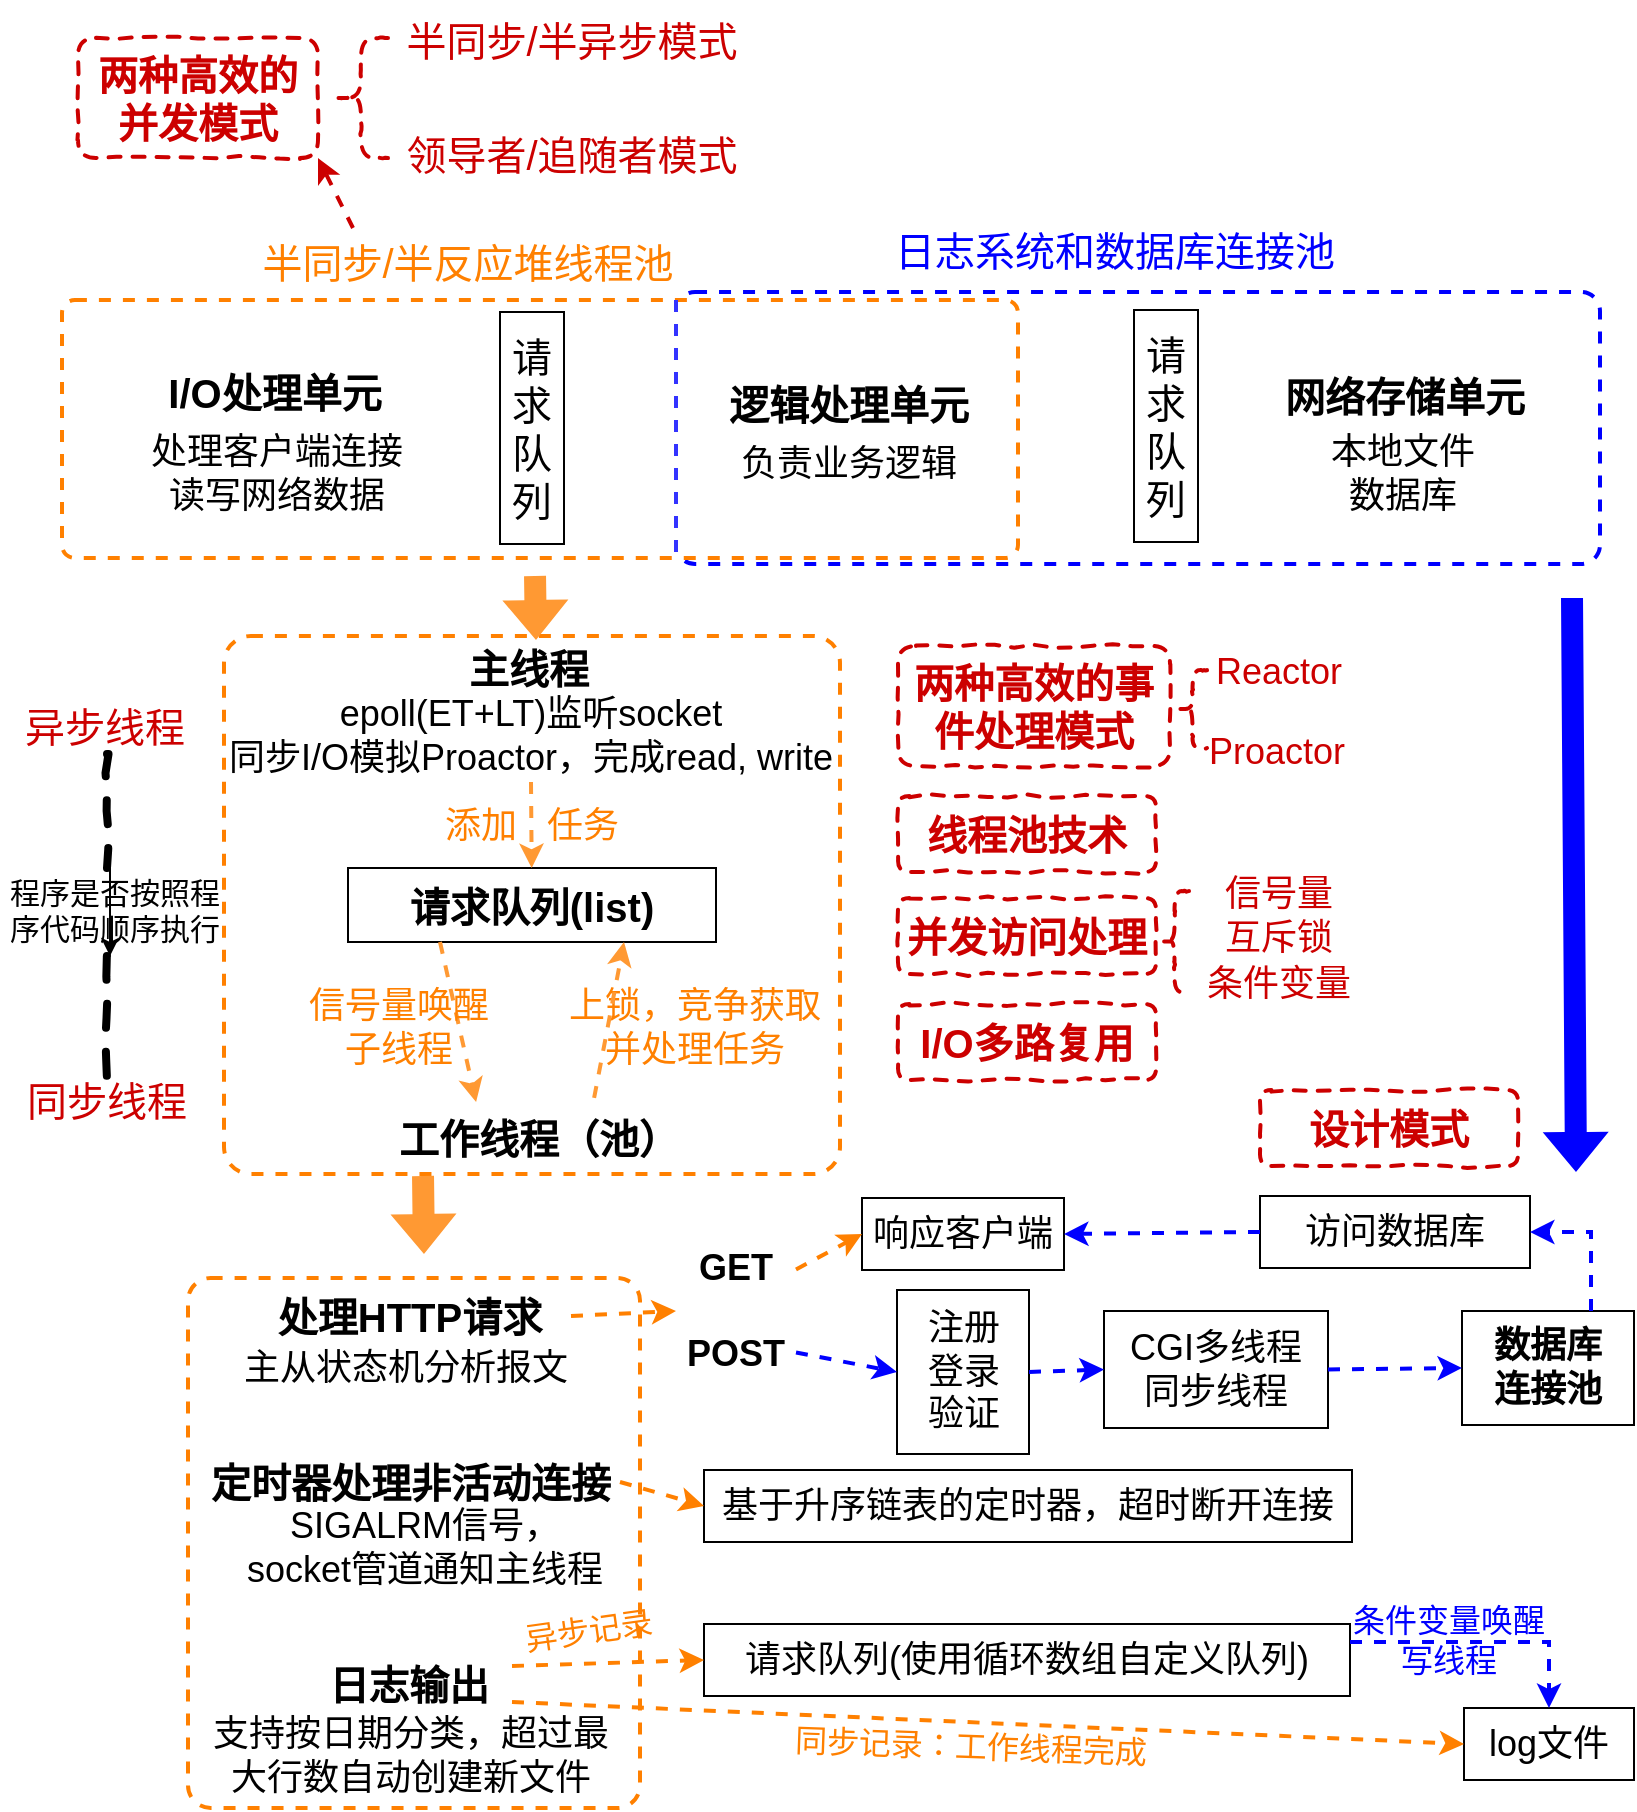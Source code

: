 <mxfile version="20.0.4" type="github">
  <diagram id="v8hTpokYwNXpzIlPlH0_" name="Page-1">
    <mxGraphModel dx="2249" dy="761" grid="0" gridSize="10" guides="1" tooltips="1" connect="1" arrows="1" fold="1" page="1" pageScale="1" pageWidth="827" pageHeight="1169" math="0" shadow="0">
      <root>
        <mxCell id="0" />
        <mxCell id="1" parent="0" />
        <mxCell id="amvjW9r1WKbjVWtIjcH6-35" value="" style="rounded=1;whiteSpace=wrap;html=1;fontSize=20;arcSize=5;dashed=1;strokeWidth=2;strokeColor=#FF8000;" parent="1" vertex="1">
          <mxGeometry x="-733" y="686" width="226" height="265" as="geometry" />
        </mxCell>
        <mxCell id="amvjW9r1WKbjVWtIjcH6-29" value="" style="rounded=1;whiteSpace=wrap;html=1;fontSize=20;arcSize=5;dashed=1;strokeWidth=2;strokeColor=#FF8000;" parent="1" vertex="1">
          <mxGeometry x="-715" y="365" width="308" height="269" as="geometry" />
        </mxCell>
        <mxCell id="amvjW9r1WKbjVWtIjcH6-7" value="" style="rounded=1;whiteSpace=wrap;html=1;fontSize=20;arcSize=7;dashed=1;strokeWidth=2;strokeColor=#0000FF;" parent="1" vertex="1">
          <mxGeometry x="-489" y="193" width="462" height="136" as="geometry" />
        </mxCell>
        <mxCell id="amvjW9r1WKbjVWtIjcH6-6" value="" style="rounded=1;whiteSpace=wrap;html=1;fontSize=20;arcSize=5;dashed=1;strokeWidth=2;strokeColor=#FF8000;" parent="1" vertex="1">
          <mxGeometry x="-796" y="197" width="478" height="129" as="geometry" />
        </mxCell>
        <mxCell id="amvjW9r1WKbjVWtIjcH6-1" value="I/O处理单元" style="rounded=0;whiteSpace=wrap;html=1;fontStyle=1;fontSize=20;strokeColor=none;fillColor=none;flipH=1;" parent="1" vertex="1">
          <mxGeometry x="-762" y="214.5" width="145" height="57" as="geometry" />
        </mxCell>
        <mxCell id="amvjW9r1WKbjVWtIjcH6-2" value="逻辑处理单元" style="rounded=0;whiteSpace=wrap;html=1;fontStyle=1;fontSize=20;strokeColor=none;fillColor=none;flipH=1;" parent="1" vertex="1">
          <mxGeometry x="-475" y="220" width="145" height="57" as="geometry" />
        </mxCell>
        <mxCell id="amvjW9r1WKbjVWtIjcH6-3" value="网络存储单元" style="rounded=0;whiteSpace=wrap;html=1;fontStyle=1;fontSize=20;strokeColor=none;fillColor=none;flipH=1;" parent="1" vertex="1">
          <mxGeometry x="-197" y="216" width="145" height="57" as="geometry" />
        </mxCell>
        <mxCell id="amvjW9r1WKbjVWtIjcH6-4" value="&lt;font style=&quot;font-size: 20px;&quot;&gt;请求队列&lt;/font&gt;" style="rounded=0;whiteSpace=wrap;html=1;fontSize=20;" parent="1" vertex="1">
          <mxGeometry x="-577" y="203" width="32" height="116" as="geometry" />
        </mxCell>
        <mxCell id="amvjW9r1WKbjVWtIjcH6-5" value="&lt;font style=&quot;font-size: 20px;&quot;&gt;请求队列&lt;/font&gt;" style="rounded=0;whiteSpace=wrap;html=1;fontSize=20;" parent="1" vertex="1">
          <mxGeometry x="-260" y="202" width="32" height="116" as="geometry" />
        </mxCell>
        <mxCell id="amvjW9r1WKbjVWtIjcH6-8" value="" style="endArrow=none;html=1;rounded=0;fontSize=20;dashed=1;strokeWidth=2;strokeColor=#3333FF;" parent="1" edge="1">
          <mxGeometry width="50" height="50" relative="1" as="geometry">
            <mxPoint x="-489" y="323" as="sourcePoint" />
            <mxPoint x="-489" y="197" as="targetPoint" />
          </mxGeometry>
        </mxCell>
        <mxCell id="amvjW9r1WKbjVWtIjcH6-9" value="半同步/半反应堆线程池" style="rounded=0;whiteSpace=wrap;html=1;dashed=1;fontSize=20;strokeColor=none;strokeWidth=2;fillColor=none;fontColor=#FF8000;" parent="1" vertex="1">
          <mxGeometry x="-708" y="161" width="230" height="33" as="geometry" />
        </mxCell>
        <mxCell id="amvjW9r1WKbjVWtIjcH6-11" value="日志系统和数据库连接池" style="rounded=0;whiteSpace=wrap;html=1;dashed=1;fontSize=20;strokeColor=none;strokeWidth=2;fillColor=none;fontColor=#0000FF;" parent="1" vertex="1">
          <mxGeometry x="-395" y="155" width="251" height="33" as="geometry" />
        </mxCell>
        <mxCell id="amvjW9r1WKbjVWtIjcH6-12" value="" style="endArrow=classic;html=1;rounded=0;dashed=1;fontSize=20;fontColor=#CC0000;strokeColor=#CC0000;strokeWidth=2;exitX=0.25;exitY=0;exitDx=0;exitDy=0;entryX=1;entryY=1;entryDx=0;entryDy=0;" parent="1" source="amvjW9r1WKbjVWtIjcH6-9" target="amvjW9r1WKbjVWtIjcH6-13" edge="1">
          <mxGeometry width="50" height="50" relative="1" as="geometry">
            <mxPoint x="-582" y="131" as="sourcePoint" />
            <mxPoint x="-617" y="51" as="targetPoint" />
          </mxGeometry>
        </mxCell>
        <mxCell id="amvjW9r1WKbjVWtIjcH6-13" value="两种高效的并发模式" style="rounded=1;whiteSpace=wrap;html=1;dashed=1;fontSize=20;fontColor=#CC0000;strokeColor=#CC0000;strokeWidth=2;fillColor=none;comic=1;fontStyle=1" parent="1" vertex="1">
          <mxGeometry x="-788" y="66" width="120" height="60" as="geometry" />
        </mxCell>
        <mxCell id="amvjW9r1WKbjVWtIjcH6-14" value="" style="shape=curlyBracket;whiteSpace=wrap;html=1;rounded=1;dashed=1;comic=1;fontSize=20;fontColor=#CC0000;strokeColor=#CC0000;strokeWidth=2;fillColor=none;" parent="1" vertex="1">
          <mxGeometry x="-660" y="66" width="27" height="60" as="geometry" />
        </mxCell>
        <mxCell id="amvjW9r1WKbjVWtIjcH6-15" value="半同步/半异步模式" style="rounded=0;whiteSpace=wrap;html=1;dashed=1;comic=1;fontSize=20;fontColor=#CC0000;strokeColor=none;strokeWidth=2;fillColor=none;" parent="1" vertex="1">
          <mxGeometry x="-638" y="47" width="194" height="40" as="geometry" />
        </mxCell>
        <mxCell id="amvjW9r1WKbjVWtIjcH6-16" value="领导者/追随者模式" style="rounded=0;whiteSpace=wrap;html=1;dashed=1;comic=1;fontSize=20;fontColor=#CC0000;strokeColor=none;strokeWidth=2;fillColor=none;" parent="1" vertex="1">
          <mxGeometry x="-638" y="104" width="194" height="40" as="geometry" />
        </mxCell>
        <mxCell id="amvjW9r1WKbjVWtIjcH6-17" value="" style="shape=flexArrow;endArrow=classic;html=1;rounded=0;dashed=1;fontSize=20;fontColor=#FF9933;strokeColor=none;strokeWidth=2;fillColor=#FF9933;" parent="1" edge="1">
          <mxGeometry width="50" height="50" relative="1" as="geometry">
            <mxPoint x="-559.5" y="334" as="sourcePoint" />
            <mxPoint x="-559" y="368" as="targetPoint" />
          </mxGeometry>
        </mxCell>
        <mxCell id="amvjW9r1WKbjVWtIjcH6-18" value="主线程" style="rounded=0;whiteSpace=wrap;html=1;fontStyle=1;fontSize=20;strokeColor=none;fillColor=none;flipH=1;" parent="1" vertex="1">
          <mxGeometry x="-634" y="363" width="143" height="36" as="geometry" />
        </mxCell>
        <mxCell id="amvjW9r1WKbjVWtIjcH6-19" value="工作线程（池）" style="rounded=0;whiteSpace=wrap;html=1;fontStyle=1;fontSize=20;strokeColor=none;fillColor=none;flipH=1;" parent="1" vertex="1">
          <mxGeometry x="-650" y="598" width="185" height="36" as="geometry" />
        </mxCell>
        <mxCell id="amvjW9r1WKbjVWtIjcH6-20" value="&lt;font style=&quot;font-size: 20px;&quot;&gt;请求队列(list)&lt;/font&gt;" style="rounded=0;whiteSpace=wrap;html=1;fontSize=20;fontStyle=1" parent="1" vertex="1">
          <mxGeometry x="-653" y="481" width="184" height="37" as="geometry" />
        </mxCell>
        <mxCell id="amvjW9r1WKbjVWtIjcH6-21" value="&lt;font style=&quot;font-size: 18px;&quot;&gt;epoll(ET+LT)监听socket&lt;br&gt;同步I/O模拟Proactor，完成read, write&lt;/font&gt;" style="rounded=0;whiteSpace=wrap;html=1;fontSize=18;fillColor=none;strokeColor=none;" parent="1" vertex="1">
          <mxGeometry x="-714" y="392" width="305" height="46" as="geometry" />
        </mxCell>
        <mxCell id="amvjW9r1WKbjVWtIjcH6-23" value="" style="endArrow=classic;html=1;rounded=0;dashed=1;fontSize=20;fontColor=#FF9933;strokeColor=#FF9933;strokeWidth=2;fillColor=#FF9933;exitX=0.5;exitY=1;exitDx=0;exitDy=0;" parent="1" source="amvjW9r1WKbjVWtIjcH6-21" target="amvjW9r1WKbjVWtIjcH6-20" edge="1">
          <mxGeometry width="50" height="50" relative="1" as="geometry">
            <mxPoint x="-435" y="408" as="sourcePoint" />
            <mxPoint x="-385" y="358" as="targetPoint" />
          </mxGeometry>
        </mxCell>
        <mxCell id="amvjW9r1WKbjVWtIjcH6-24" value="&lt;span style=&quot;font-size: 18px;&quot;&gt;添加&amp;nbsp; &amp;nbsp;任务&lt;/span&gt;" style="rounded=0;whiteSpace=wrap;html=1;fontSize=18;fillColor=none;strokeColor=none;fontColor=#FF8000;" parent="1" vertex="1">
          <mxGeometry x="-666.75" y="443" width="211.5" height="34" as="geometry" />
        </mxCell>
        <mxCell id="amvjW9r1WKbjVWtIjcH6-25" value="" style="endArrow=classic;html=1;rounded=0;dashed=1;fontSize=20;fontColor=#FF9933;strokeColor=#FF9933;strokeWidth=2;fillColor=#FF9933;entryX=0.67;entryY=0;entryDx=0;entryDy=0;exitX=0.25;exitY=1;exitDx=0;exitDy=0;entryPerimeter=0;" parent="1" source="amvjW9r1WKbjVWtIjcH6-20" target="amvjW9r1WKbjVWtIjcH6-19" edge="1">
          <mxGeometry width="50" height="50" relative="1" as="geometry">
            <mxPoint x="-551" y="449" as="sourcePoint" />
            <mxPoint x="-550.992" y="491" as="targetPoint" />
          </mxGeometry>
        </mxCell>
        <mxCell id="amvjW9r1WKbjVWtIjcH6-26" value="&lt;span style=&quot;font-size: 18px;&quot;&gt;信号量唤醒&lt;br style=&quot;font-size: 18px;&quot;&gt;子线程&lt;/span&gt;" style="rounded=0;whiteSpace=wrap;html=1;fontSize=18;fillColor=none;strokeColor=none;fontColor=#FF8000;" parent="1" vertex="1">
          <mxGeometry x="-693" y="531" width="130.5" height="59" as="geometry" />
        </mxCell>
        <mxCell id="amvjW9r1WKbjVWtIjcH6-27" value="&lt;span style=&quot;font-size: 18px;&quot;&gt;上锁，竞争获取并处理任务&lt;/span&gt;" style="rounded=0;whiteSpace=wrap;html=1;fontSize=18;fillColor=none;strokeColor=none;fontColor=#FF8000;" parent="1" vertex="1">
          <mxGeometry x="-545" y="531" width="130.5" height="59" as="geometry" />
        </mxCell>
        <mxCell id="amvjW9r1WKbjVWtIjcH6-28" value="" style="endArrow=classic;html=1;rounded=0;dashed=1;fontSize=20;fontColor=#FF9933;strokeColor=#FF9933;strokeWidth=2;fillColor=#FF9933;entryX=0.75;entryY=1;entryDx=0;entryDy=0;exitX=0.351;exitY=-0.056;exitDx=0;exitDy=0;exitPerimeter=0;" parent="1" source="amvjW9r1WKbjVWtIjcH6-19" target="amvjW9r1WKbjVWtIjcH6-20" edge="1">
          <mxGeometry width="50" height="50" relative="1" as="geometry">
            <mxPoint x="-597" y="528" as="sourcePoint" />
            <mxPoint x="-587.25" y="607" as="targetPoint" />
          </mxGeometry>
        </mxCell>
        <mxCell id="amvjW9r1WKbjVWtIjcH6-30" value="异步线程" style="rounded=0;whiteSpace=wrap;html=1;dashed=1;comic=1;fontSize=20;fontColor=#CC0000;strokeColor=none;strokeWidth=2;fillColor=none;" parent="1" vertex="1">
          <mxGeometry x="-820" y="390" width="91" height="40" as="geometry" />
        </mxCell>
        <mxCell id="amvjW9r1WKbjVWtIjcH6-31" value="同步线程" style="rounded=0;whiteSpace=wrap;html=1;dashed=1;comic=1;fontSize=20;fontColor=#CC0000;strokeColor=none;strokeWidth=2;fillColor=none;" parent="1" vertex="1">
          <mxGeometry x="-819" y="577" width="91" height="40" as="geometry" />
        </mxCell>
        <mxCell id="amvjW9r1WKbjVWtIjcH6-32" value="处理HTTP请求" style="rounded=0;whiteSpace=wrap;html=1;fontStyle=1;fontSize=20;strokeColor=none;fillColor=none;flipH=1;" parent="1" vertex="1">
          <mxGeometry x="-703.5" y="687" width="162" height="36" as="geometry" />
        </mxCell>
        <mxCell id="amvjW9r1WKbjVWtIjcH6-33" value="定时器处理非活动连接" style="rounded=0;whiteSpace=wrap;html=1;fontStyle=1;fontSize=20;strokeColor=none;fillColor=none;flipH=1;" parent="1" vertex="1">
          <mxGeometry x="-726.25" y="770" width="209.25" height="36" as="geometry" />
        </mxCell>
        <mxCell id="amvjW9r1WKbjVWtIjcH6-34" value="日志输出" style="rounded=0;whiteSpace=wrap;html=1;fontStyle=1;fontSize=20;strokeColor=none;fillColor=none;flipH=1;" parent="1" vertex="1">
          <mxGeometry x="-674" y="871" width="103" height="36" as="geometry" />
        </mxCell>
        <mxCell id="amvjW9r1WKbjVWtIjcH6-36" value="" style="shape=flexArrow;endArrow=classic;html=1;rounded=0;dashed=1;fontSize=20;fontColor=#FF9933;strokeColor=none;strokeWidth=2;fillColor=#FF9933;exitX=0.5;exitY=1;exitDx=0;exitDy=0;" parent="1" edge="1">
          <mxGeometry width="50" height="50" relative="1" as="geometry">
            <mxPoint x="-615.5" y="634" as="sourcePoint" />
            <mxPoint x="-615" y="675" as="targetPoint" />
          </mxGeometry>
        </mxCell>
        <mxCell id="amvjW9r1WKbjVWtIjcH6-37" value="" style="endArrow=classic;html=1;rounded=0;dashed=1;fontSize=20;fontColor=#FF8000;strokeColor=#FF8000;strokeWidth=2;fillColor=#FF9933;exitX=1;exitY=0.5;exitDx=0;exitDy=0;entryX=0;entryY=0.5;entryDx=0;entryDy=0;" parent="1" source="amvjW9r1WKbjVWtIjcH6-32" target="amvjW9r1WKbjVWtIjcH6-38" edge="1">
          <mxGeometry width="50" height="50" relative="1" as="geometry">
            <mxPoint x="-410" y="753" as="sourcePoint" />
            <mxPoint x="-475" y="698" as="targetPoint" />
          </mxGeometry>
        </mxCell>
        <mxCell id="amvjW9r1WKbjVWtIjcH6-38" value="GET&lt;br style=&quot;font-size: 18px;&quot;&gt;&lt;br style=&quot;font-size: 18px;&quot;&gt;POST" style="rounded=0;whiteSpace=wrap;html=1;fontStyle=1;fontSize=18;strokeColor=none;fillColor=none;flipH=1;" parent="1" vertex="1">
          <mxGeometry x="-489" y="661" width="60" height="83" as="geometry" />
        </mxCell>
        <mxCell id="amvjW9r1WKbjVWtIjcH6-39" value="访问数据库" style="rounded=0;whiteSpace=wrap;html=1;fontStyle=0;fontSize=18;strokeColor=default;fillColor=none;flipH=1;" parent="1" vertex="1">
          <mxGeometry x="-197" y="645" width="135" height="36" as="geometry" />
        </mxCell>
        <mxCell id="amvjW9r1WKbjVWtIjcH6-40" value="响应客户端" style="rounded=0;whiteSpace=wrap;html=1;fontStyle=0;fontSize=18;strokeColor=default;fillColor=none;flipH=1;" parent="1" vertex="1">
          <mxGeometry x="-396" y="646" width="101" height="36" as="geometry" />
        </mxCell>
        <mxCell id="amvjW9r1WKbjVWtIjcH6-42" value="注册&lt;br style=&quot;font-size: 18px;&quot;&gt;登录&lt;br style=&quot;font-size: 18px;&quot;&gt;验证" style="rounded=0;whiteSpace=wrap;html=1;fontStyle=0;fontSize=18;strokeColor=default;fillColor=none;flipH=1;" parent="1" vertex="1">
          <mxGeometry x="-378.5" y="692" width="66" height="82" as="geometry" />
        </mxCell>
        <mxCell id="amvjW9r1WKbjVWtIjcH6-43" value="CGI多线程&lt;br style=&quot;font-size: 18px;&quot;&gt;同步线程" style="rounded=0;whiteSpace=wrap;html=1;fontStyle=0;fontSize=18;strokeColor=default;fillColor=none;flipH=1;" parent="1" vertex="1">
          <mxGeometry x="-275" y="702.5" width="112" height="58.5" as="geometry" />
        </mxCell>
        <mxCell id="amvjW9r1WKbjVWtIjcH6-44" value="数据库&lt;br style=&quot;font-size: 18px;&quot;&gt;连接池" style="rounded=0;whiteSpace=wrap;html=1;fontStyle=1;fontSize=18;strokeColor=default;fillColor=none;flipH=1;" parent="1" vertex="1">
          <mxGeometry x="-96" y="702.5" width="86" height="57" as="geometry" />
        </mxCell>
        <mxCell id="amvjW9r1WKbjVWtIjcH6-45" value="" style="endArrow=classic;html=1;rounded=0;dashed=1;fontSize=21;fontColor=#FF8000;strokeColor=#FF8000;strokeWidth=2;fillColor=#FF9933;exitX=1;exitY=0.25;exitDx=0;exitDy=0;entryX=0;entryY=0.5;entryDx=0;entryDy=0;" parent="1" source="amvjW9r1WKbjVWtIjcH6-38" target="amvjW9r1WKbjVWtIjcH6-40" edge="1">
          <mxGeometry width="50" height="50" relative="1" as="geometry">
            <mxPoint x="-271" y="563" as="sourcePoint" />
            <mxPoint x="-221" y="513" as="targetPoint" />
          </mxGeometry>
        </mxCell>
        <mxCell id="amvjW9r1WKbjVWtIjcH6-48" value="" style="endArrow=classic;html=1;rounded=0;dashed=1;fontSize=21;fontColor=#FF8000;strokeColor=#0000FF;strokeWidth=2;fillColor=#FF9933;exitX=1;exitY=0.75;exitDx=0;exitDy=0;entryX=0;entryY=0.5;entryDx=0;entryDy=0;" parent="1" source="amvjW9r1WKbjVWtIjcH6-38" target="amvjW9r1WKbjVWtIjcH6-42" edge="1">
          <mxGeometry width="50" height="50" relative="1" as="geometry">
            <mxPoint x="-179" y="577" as="sourcePoint" />
            <mxPoint x="-129" y="527" as="targetPoint" />
          </mxGeometry>
        </mxCell>
        <mxCell id="amvjW9r1WKbjVWtIjcH6-49" value="" style="endArrow=classic;html=1;rounded=0;dashed=1;fontSize=21;fontColor=#FF8000;strokeColor=#0000FF;strokeWidth=2;fillColor=#FF9933;exitX=0;exitY=0.5;exitDx=0;exitDy=0;entryX=1;entryY=0.5;entryDx=0;entryDy=0;" parent="1" source="amvjW9r1WKbjVWtIjcH6-39" target="amvjW9r1WKbjVWtIjcH6-40" edge="1">
          <mxGeometry width="50" height="50" relative="1" as="geometry">
            <mxPoint x="-290" y="571" as="sourcePoint" />
            <mxPoint x="-240" y="521" as="targetPoint" />
          </mxGeometry>
        </mxCell>
        <mxCell id="amvjW9r1WKbjVWtIjcH6-50" value="" style="endArrow=classic;html=1;rounded=0;dashed=1;fontSize=21;fontColor=#FF8000;strokeColor=#0000FF;strokeWidth=2;fillColor=#FF9933;exitX=1;exitY=0.5;exitDx=0;exitDy=0;entryX=0;entryY=0.5;entryDx=0;entryDy=0;" parent="1" source="amvjW9r1WKbjVWtIjcH6-42" target="amvjW9r1WKbjVWtIjcH6-43" edge="1">
          <mxGeometry width="50" height="50" relative="1" as="geometry">
            <mxPoint x="-280" y="581" as="sourcePoint" />
            <mxPoint x="-230" y="531" as="targetPoint" />
          </mxGeometry>
        </mxCell>
        <mxCell id="amvjW9r1WKbjVWtIjcH6-51" value="" style="endArrow=classic;html=1;rounded=0;dashed=1;fontSize=21;fontColor=#FF8000;strokeColor=#0000FF;strokeWidth=2;fillColor=#FF9933;exitX=1;exitY=0.5;exitDx=0;exitDy=0;entryX=0;entryY=0.5;entryDx=0;entryDy=0;" parent="1" source="amvjW9r1WKbjVWtIjcH6-43" target="amvjW9r1WKbjVWtIjcH6-44" edge="1">
          <mxGeometry width="50" height="50" relative="1" as="geometry">
            <mxPoint x="-270" y="591" as="sourcePoint" />
            <mxPoint x="-220" y="541" as="targetPoint" />
          </mxGeometry>
        </mxCell>
        <mxCell id="amvjW9r1WKbjVWtIjcH6-52" value="" style="edgeStyle=segmentEdgeStyle;endArrow=classic;html=1;rounded=0;dashed=1;fontSize=21;fontColor=#FF8000;strokeColor=#0000FF;strokeWidth=2;fillColor=#FF9933;exitX=0.75;exitY=0;exitDx=0;exitDy=0;entryX=1;entryY=0.5;entryDx=0;entryDy=0;" parent="1" source="amvjW9r1WKbjVWtIjcH6-44" target="amvjW9r1WKbjVWtIjcH6-39" edge="1">
          <mxGeometry width="50" height="50" relative="1" as="geometry">
            <mxPoint x="-435" y="563" as="sourcePoint" />
            <mxPoint x="-385" y="513" as="targetPoint" />
            <Array as="points">
              <mxPoint x="-31" y="663" />
            </Array>
          </mxGeometry>
        </mxCell>
        <mxCell id="amvjW9r1WKbjVWtIjcH6-53" value="基于升序链表的定时器，超时断开连接" style="rounded=0;whiteSpace=wrap;html=1;fontStyle=0;fontSize=18;strokeColor=default;fillColor=none;flipH=1;" parent="1" vertex="1">
          <mxGeometry x="-475" y="782" width="324" height="36" as="geometry" />
        </mxCell>
        <mxCell id="amvjW9r1WKbjVWtIjcH6-54" value="" style="endArrow=classic;html=1;rounded=0;dashed=1;fontSize=20;fontColor=#FF8000;strokeColor=#FF8000;strokeWidth=2;fillColor=#FF9933;exitX=1;exitY=0.5;exitDx=0;exitDy=0;entryX=0;entryY=0.5;entryDx=0;entryDy=0;" parent="1" source="amvjW9r1WKbjVWtIjcH6-33" target="amvjW9r1WKbjVWtIjcH6-53" edge="1">
          <mxGeometry width="50" height="50" relative="1" as="geometry">
            <mxPoint x="-531.5" y="715" as="sourcePoint" />
            <mxPoint x="-479" y="712.5" as="targetPoint" />
          </mxGeometry>
        </mxCell>
        <mxCell id="amvjW9r1WKbjVWtIjcH6-55" value="请求队列(使用循环数组自定义队列)" style="rounded=0;whiteSpace=wrap;html=1;fontStyle=0;fontSize=18;strokeColor=default;fillColor=none;flipH=1;" parent="1" vertex="1">
          <mxGeometry x="-475" y="859" width="323" height="36" as="geometry" />
        </mxCell>
        <mxCell id="amvjW9r1WKbjVWtIjcH6-56" value="" style="endArrow=classic;html=1;rounded=0;dashed=1;fontSize=20;fontColor=#FF8000;strokeColor=#FF8000;strokeWidth=2;fillColor=#FF9933;exitX=1;exitY=0.25;exitDx=0;exitDy=0;entryX=0;entryY=0.5;entryDx=0;entryDy=0;" parent="1" source="amvjW9r1WKbjVWtIjcH6-34" target="amvjW9r1WKbjVWtIjcH6-55" edge="1">
          <mxGeometry width="50" height="50" relative="1" as="geometry">
            <mxPoint x="-531.5" y="733" as="sourcePoint" />
            <mxPoint x="-479" y="730.5" as="targetPoint" />
          </mxGeometry>
        </mxCell>
        <mxCell id="amvjW9r1WKbjVWtIjcH6-57" value="&lt;span style=&quot;font-size: 16px;&quot;&gt;异步记录&lt;/span&gt;" style="rounded=0;whiteSpace=wrap;html=1;fontSize=16;fillColor=none;strokeColor=none;fontColor=#FF8000;rotation=352;" parent="1" vertex="1">
          <mxGeometry x="-579" y="845" width="93" height="34" as="geometry" />
        </mxCell>
        <mxCell id="amvjW9r1WKbjVWtIjcH6-58" value="log文件" style="rounded=0;whiteSpace=wrap;html=1;fontStyle=0;fontSize=18;strokeColor=default;fillColor=none;flipH=1;" parent="1" vertex="1">
          <mxGeometry x="-95" y="901" width="85" height="36" as="geometry" />
        </mxCell>
        <mxCell id="amvjW9r1WKbjVWtIjcH6-59" value="" style="edgeStyle=segmentEdgeStyle;endArrow=classic;html=1;rounded=0;dashed=1;fontSize=21;fontColor=#FF8000;strokeColor=#0000FF;strokeWidth=2;fillColor=#FF9933;exitX=1;exitY=0.25;exitDx=0;exitDy=0;entryX=0.5;entryY=0;entryDx=0;entryDy=0;" parent="1" source="amvjW9r1WKbjVWtIjcH6-55" target="amvjW9r1WKbjVWtIjcH6-58" edge="1">
          <mxGeometry width="50" height="50" relative="1" as="geometry">
            <mxPoint x="-435" y="741" as="sourcePoint" />
            <mxPoint x="-385" y="691" as="targetPoint" />
            <Array as="points">
              <mxPoint x="-52" y="868" />
            </Array>
          </mxGeometry>
        </mxCell>
        <mxCell id="amvjW9r1WKbjVWtIjcH6-61" value="&lt;span style=&quot;font-size: 16px;&quot;&gt;条件变量唤醒&lt;br&gt;写线程&lt;/span&gt;" style="rounded=0;whiteSpace=wrap;html=1;fontSize=16;fillColor=none;strokeColor=none;fontColor=#0000FF;" parent="1" vertex="1">
          <mxGeometry x="-171" y="850" width="137" height="34" as="geometry" />
        </mxCell>
        <mxCell id="amvjW9r1WKbjVWtIjcH6-63" value="&lt;span style=&quot;font-size: 16px;&quot;&gt;同步记录：工作线程完成&lt;/span&gt;" style="rounded=0;whiteSpace=wrap;html=1;fontSize=16;fillColor=none;strokeColor=none;fontColor=#FF8000;rotation=2;" parent="1" vertex="1">
          <mxGeometry x="-465" y="903" width="247" height="34" as="geometry" />
        </mxCell>
        <mxCell id="amvjW9r1WKbjVWtIjcH6-65" value="" style="endArrow=classic;html=1;rounded=0;dashed=1;fontSize=20;fontColor=#FF8000;strokeColor=#FF8000;strokeWidth=2;fillColor=#FF9933;exitX=1;exitY=0.75;exitDx=0;exitDy=0;entryX=0;entryY=0.5;entryDx=0;entryDy=0;" parent="1" source="amvjW9r1WKbjVWtIjcH6-34" target="amvjW9r1WKbjVWtIjcH6-58" edge="1">
          <mxGeometry width="50" height="50" relative="1" as="geometry">
            <mxPoint x="-531.5" y="733" as="sourcePoint" />
            <mxPoint x="-479" y="730.5" as="targetPoint" />
          </mxGeometry>
        </mxCell>
        <mxCell id="amvjW9r1WKbjVWtIjcH6-67" value="" style="shape=flexArrow;endArrow=classic;html=1;rounded=0;dashed=1;fontSize=20;fontColor=#FF9933;strokeColor=none;strokeWidth=2;fillColor=#0000FF;" parent="1" edge="1">
          <mxGeometry width="50" height="50" relative="1" as="geometry">
            <mxPoint x="-41" y="345" as="sourcePoint" />
            <mxPoint x="-39" y="634" as="targetPoint" />
          </mxGeometry>
        </mxCell>
        <mxCell id="amvjW9r1WKbjVWtIjcH6-68" value="两种高效的事件处理模式" style="rounded=1;whiteSpace=wrap;html=1;dashed=1;fontSize=20;fontColor=#CC0000;strokeColor=#CC0000;strokeWidth=2;fillColor=none;comic=1;fontStyle=1" parent="1" vertex="1">
          <mxGeometry x="-378" y="370" width="136" height="60" as="geometry" />
        </mxCell>
        <mxCell id="amvjW9r1WKbjVWtIjcH6-69" value="" style="shape=curlyBracket;whiteSpace=wrap;html=1;rounded=1;dashed=1;comic=1;fontSize=20;fontColor=#CC0000;strokeColor=#CC0000;strokeWidth=2;fillColor=none;" parent="1" vertex="1">
          <mxGeometry x="-238" y="382" width="14.5" height="39" as="geometry" />
        </mxCell>
        <mxCell id="amvjW9r1WKbjVWtIjcH6-70" value="Reactor" style="rounded=0;whiteSpace=wrap;html=1;dashed=1;comic=1;fontSize=18;fontColor=#CC0000;strokeColor=none;strokeWidth=2;fillColor=none;" parent="1" vertex="1">
          <mxGeometry x="-231" y="363" width="86.5" height="40" as="geometry" />
        </mxCell>
        <mxCell id="amvjW9r1WKbjVWtIjcH6-71" value="Proactor" style="rounded=0;whiteSpace=wrap;html=1;dashed=1;comic=1;fontSize=18;fontColor=#CC0000;strokeColor=none;strokeWidth=2;fillColor=none;" parent="1" vertex="1">
          <mxGeometry x="-233" y="403" width="88.5" height="40" as="geometry" />
        </mxCell>
        <mxCell id="amvjW9r1WKbjVWtIjcH6-72" value="线程池技术" style="rounded=1;whiteSpace=wrap;html=1;dashed=1;fontSize=20;fontColor=#CC0000;strokeColor=#CC0000;strokeWidth=2;fillColor=none;comic=1;fontStyle=1" parent="1" vertex="1">
          <mxGeometry x="-378" y="445" width="129" height="38" as="geometry" />
        </mxCell>
        <mxCell id="amvjW9r1WKbjVWtIjcH6-73" value="并发访问处理" style="rounded=1;whiteSpace=wrap;html=1;dashed=1;fontSize=20;fontColor=#CC0000;strokeColor=#CC0000;strokeWidth=2;fillColor=none;comic=1;fontStyle=1" parent="1" vertex="1">
          <mxGeometry x="-378" y="496" width="129" height="38" as="geometry" />
        </mxCell>
        <mxCell id="amvjW9r1WKbjVWtIjcH6-74" value="I/O多路复用" style="rounded=1;whiteSpace=wrap;html=1;dashed=1;fontSize=20;fontColor=#CC0000;strokeColor=#CC0000;strokeWidth=2;fillColor=none;comic=1;fontStyle=1" parent="1" vertex="1">
          <mxGeometry x="-378" y="549" width="129" height="38" as="geometry" />
        </mxCell>
        <mxCell id="amvjW9r1WKbjVWtIjcH6-75" value="&lt;span style=&quot;font-size: 15px;&quot;&gt;程序是否按照程序代码顺序执行&lt;/span&gt;" style="rounded=0;whiteSpace=wrap;html=1;fontSize=15;fillColor=none;strokeColor=none;" parent="1" vertex="1">
          <mxGeometry x="-827" y="477" width="115" height="49" as="geometry" />
        </mxCell>
        <mxCell id="F4MLMz6cTkbFCPkDcKhE-2" value="" style="edgeStyle=orthogonalEdgeStyle;rounded=0;orthogonalLoop=1;jettySize=auto;html=1;fontSize=20;" edge="1" parent="1" source="amvjW9r1WKbjVWtIjcH6-76" target="amvjW9r1WKbjVWtIjcH6-77">
          <mxGeometry relative="1" as="geometry" />
        </mxCell>
        <mxCell id="amvjW9r1WKbjVWtIjcH6-76" value="" style="line;strokeWidth=4;direction=south;html=1;perimeter=backbonePerimeter;points=[];outlineConnect=0;dashed=1;comic=1;fontSize=18;fontColor=#0000FF;fillColor=none;" parent="1" vertex="1">
          <mxGeometry x="-778.5" y="424" width="10" height="57" as="geometry" />
        </mxCell>
        <mxCell id="amvjW9r1WKbjVWtIjcH6-77" value="" style="line;strokeWidth=4;direction=south;html=1;perimeter=backbonePerimeter;points=[];outlineConnect=0;dashed=1;comic=1;fontSize=18;fontColor=#0000FF;fillColor=none;" parent="1" vertex="1">
          <mxGeometry x="-778.5" y="525" width="10" height="62" as="geometry" />
        </mxCell>
        <mxCell id="amvjW9r1WKbjVWtIjcH6-78" value="设计模式" style="rounded=1;whiteSpace=wrap;html=1;dashed=1;fontSize=20;fontColor=#CC0000;strokeColor=#CC0000;strokeWidth=2;fillColor=none;comic=1;fontStyle=1" parent="1" vertex="1">
          <mxGeometry x="-197" y="592" width="129" height="38" as="geometry" />
        </mxCell>
        <mxCell id="F4MLMz6cTkbFCPkDcKhE-3" value="主从状态机分析报文" style="rounded=0;whiteSpace=wrap;html=1;fontSize=18;fillColor=none;strokeColor=none;" vertex="1" parent="1">
          <mxGeometry x="-714" y="714" width="180" height="34" as="geometry" />
        </mxCell>
        <mxCell id="F4MLMz6cTkbFCPkDcKhE-4" value="SIGALRM信号，&lt;br&gt;socket管道通知主线程" style="rounded=0;whiteSpace=wrap;html=1;fontSize=18;fillColor=none;strokeColor=none;" vertex="1" parent="1">
          <mxGeometry x="-721.75" y="797" width="214.75" height="47" as="geometry" />
        </mxCell>
        <mxCell id="F4MLMz6cTkbFCPkDcKhE-5" value="支持按日期分类，超过最大行数自动创建新文件" style="rounded=0;whiteSpace=wrap;html=1;fontSize=18;fillColor=none;strokeColor=none;" vertex="1" parent="1">
          <mxGeometry x="-729" y="901" width="214.75" height="47" as="geometry" />
        </mxCell>
        <mxCell id="F4MLMz6cTkbFCPkDcKhE-7" value="" style="shape=curlyBracket;whiteSpace=wrap;html=1;rounded=1;dashed=1;comic=1;fontSize=20;fontColor=#CC0000;strokeColor=#CC0000;strokeWidth=2;fillColor=none;" vertex="1" parent="1">
          <mxGeometry x="-247" y="492.5" width="14.5" height="50.5" as="geometry" />
        </mxCell>
        <mxCell id="F4MLMz6cTkbFCPkDcKhE-8" value="信号量" style="rounded=0;whiteSpace=wrap;html=1;dashed=1;comic=1;fontSize=18;fontColor=#CC0000;strokeColor=none;strokeWidth=2;fillColor=none;" vertex="1" parent="1">
          <mxGeometry x="-231.5" y="481" width="86.5" height="26" as="geometry" />
        </mxCell>
        <mxCell id="F4MLMz6cTkbFCPkDcKhE-9" value="条件变量" style="rounded=0;whiteSpace=wrap;html=1;dashed=1;comic=1;fontSize=18;fontColor=#CC0000;strokeColor=none;strokeWidth=2;fillColor=none;" vertex="1" parent="1">
          <mxGeometry x="-232.5" y="523" width="88.5" height="31" as="geometry" />
        </mxCell>
        <mxCell id="F4MLMz6cTkbFCPkDcKhE-10" value="互斥锁" style="rounded=0;whiteSpace=wrap;html=1;dashed=1;comic=1;fontSize=18;fontColor=#CC0000;strokeColor=none;strokeWidth=2;fillColor=none;" vertex="1" parent="1">
          <mxGeometry x="-231.5" y="503.5" width="86.5" height="24.5" as="geometry" />
        </mxCell>
        <mxCell id="F4MLMz6cTkbFCPkDcKhE-11" value="处理客户端连接&lt;br&gt;读写网络数据" style="rounded=0;whiteSpace=wrap;html=1;fontSize=18;fillColor=none;strokeColor=none;" vertex="1" parent="1">
          <mxGeometry x="-760" y="260.5" width="143" height="46" as="geometry" />
        </mxCell>
        <mxCell id="F4MLMz6cTkbFCPkDcKhE-12" value="负责业务逻辑" style="rounded=0;whiteSpace=wrap;html=1;fontSize=18;fillColor=none;strokeColor=none;" vertex="1" parent="1">
          <mxGeometry x="-474" y="256" width="143" height="46" as="geometry" />
        </mxCell>
        <mxCell id="F4MLMz6cTkbFCPkDcKhE-13" value="本地文件&lt;br&gt;数据库" style="rounded=0;whiteSpace=wrap;html=1;fontSize=18;fillColor=none;strokeColor=none;" vertex="1" parent="1">
          <mxGeometry x="-197" y="261" width="143" height="46" as="geometry" />
        </mxCell>
      </root>
    </mxGraphModel>
  </diagram>
</mxfile>
